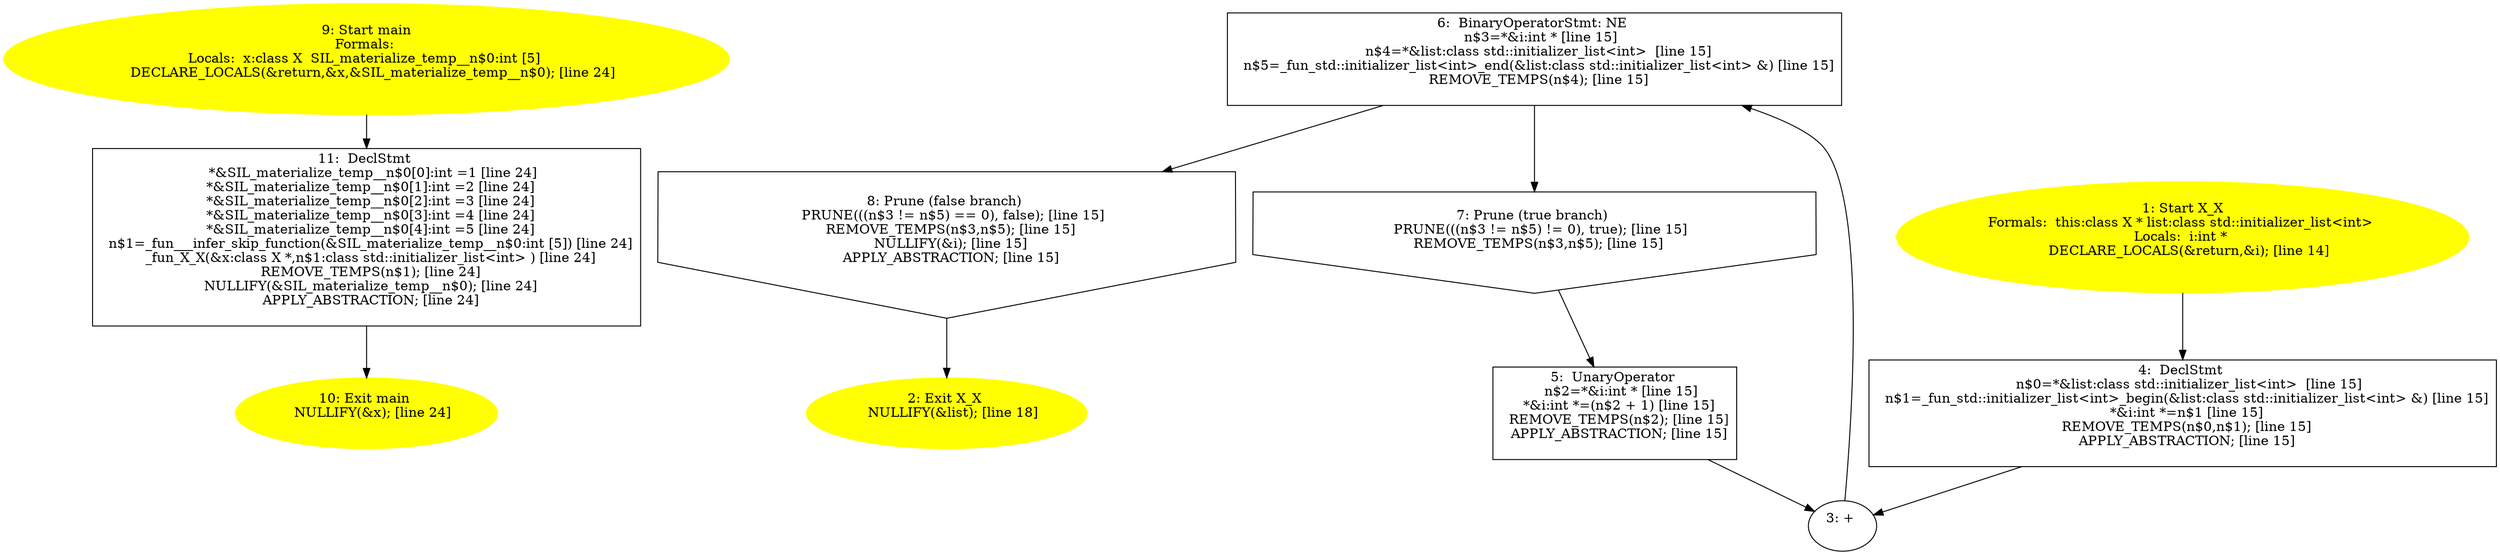 digraph iCFG {
11 [label="11:  DeclStmt \n   *&SIL_materialize_temp__n$0[0]:int =1 [line 24]\n  *&SIL_materialize_temp__n$0[1]:int =2 [line 24]\n  *&SIL_materialize_temp__n$0[2]:int =3 [line 24]\n  *&SIL_materialize_temp__n$0[3]:int =4 [line 24]\n  *&SIL_materialize_temp__n$0[4]:int =5 [line 24]\n  n$1=_fun___infer_skip_function(&SIL_materialize_temp__n$0:int [5]) [line 24]\n  _fun_X_X(&x:class X *,n$1:class std::initializer_list<int> ) [line 24]\n  REMOVE_TEMPS(n$1); [line 24]\n  NULLIFY(&SIL_materialize_temp__n$0); [line 24]\n  APPLY_ABSTRACTION; [line 24]\n " shape="box"]
	

	 11 -> 10 ;
10 [label="10: Exit main \n   NULLIFY(&x); [line 24]\n " color=yellow style=filled]
	

9 [label="9: Start main\nFormals: \nLocals:  x:class X  SIL_materialize_temp__n$0:int [5] \n   DECLARE_LOCALS(&return,&x,&SIL_materialize_temp__n$0); [line 24]\n " color=yellow style=filled]
	

	 9 -> 11 ;
8 [label="8: Prune (false branch) \n   PRUNE(((n$3 != n$5) == 0), false); [line 15]\n  REMOVE_TEMPS(n$3,n$5); [line 15]\n  NULLIFY(&i); [line 15]\n  APPLY_ABSTRACTION; [line 15]\n " shape="invhouse"]
	

	 8 -> 2 ;
7 [label="7: Prune (true branch) \n   PRUNE(((n$3 != n$5) != 0), true); [line 15]\n  REMOVE_TEMPS(n$3,n$5); [line 15]\n " shape="invhouse"]
	

	 7 -> 5 ;
6 [label="6:  BinaryOperatorStmt: NE \n   n$3=*&i:int * [line 15]\n  n$4=*&list:class std::initializer_list<int>  [line 15]\n  n$5=_fun_std::initializer_list<int>_end(&list:class std::initializer_list<int> &) [line 15]\n  REMOVE_TEMPS(n$4); [line 15]\n " shape="box"]
	

	 6 -> 7 ;
	 6 -> 8 ;
5 [label="5:  UnaryOperator \n   n$2=*&i:int * [line 15]\n  *&i:int *=(n$2 + 1) [line 15]\n  REMOVE_TEMPS(n$2); [line 15]\n  APPLY_ABSTRACTION; [line 15]\n " shape="box"]
	

	 5 -> 3 ;
4 [label="4:  DeclStmt \n   n$0=*&list:class std::initializer_list<int>  [line 15]\n  n$1=_fun_std::initializer_list<int>_begin(&list:class std::initializer_list<int> &) [line 15]\n  *&i:int *=n$1 [line 15]\n  REMOVE_TEMPS(n$0,n$1); [line 15]\n  APPLY_ABSTRACTION; [line 15]\n " shape="box"]
	

	 4 -> 3 ;
3 [label="3: + \n  " ]
	

	 3 -> 6 ;
2 [label="2: Exit X_X \n   NULLIFY(&list); [line 18]\n " color=yellow style=filled]
	

1 [label="1: Start X_X\nFormals:  this:class X * list:class std::initializer_list<int> \nLocals:  i:int * \n   DECLARE_LOCALS(&return,&i); [line 14]\n " color=yellow style=filled]
	

	 1 -> 4 ;
}
